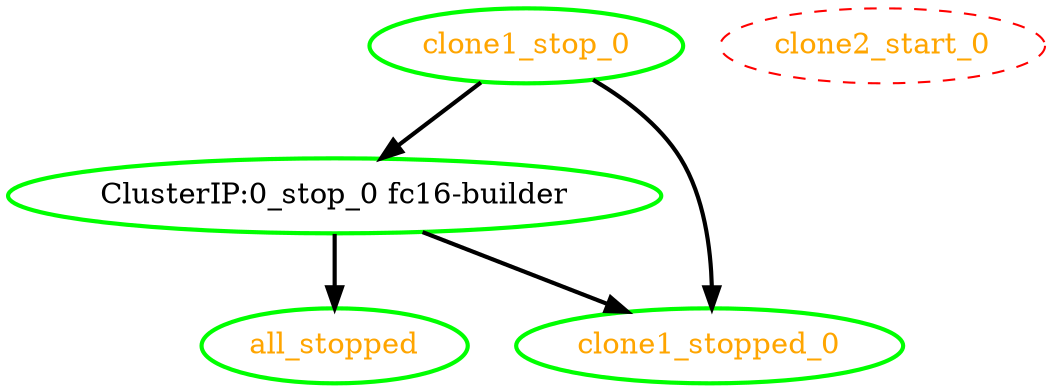 digraph "g" {
"ClusterIP:0_stop_0 fc16-builder" -> "all_stopped" [ style = bold]
"ClusterIP:0_stop_0 fc16-builder" -> "clone1_stopped_0" [ style = bold]
"ClusterIP:0_stop_0 fc16-builder" [ style=bold color="green" fontcolor="black"]
"all_stopped" [ style=bold color="green" fontcolor="orange"]
"clone1_stop_0" -> "ClusterIP:0_stop_0 fc16-builder" [ style = bold]
"clone1_stop_0" -> "clone1_stopped_0" [ style = bold]
"clone1_stop_0" [ style=bold color="green" fontcolor="orange"]
"clone1_stopped_0" [ style=bold color="green" fontcolor="orange"]
"clone2_start_0" [ style=dashed color="red" fontcolor="orange"]
}
